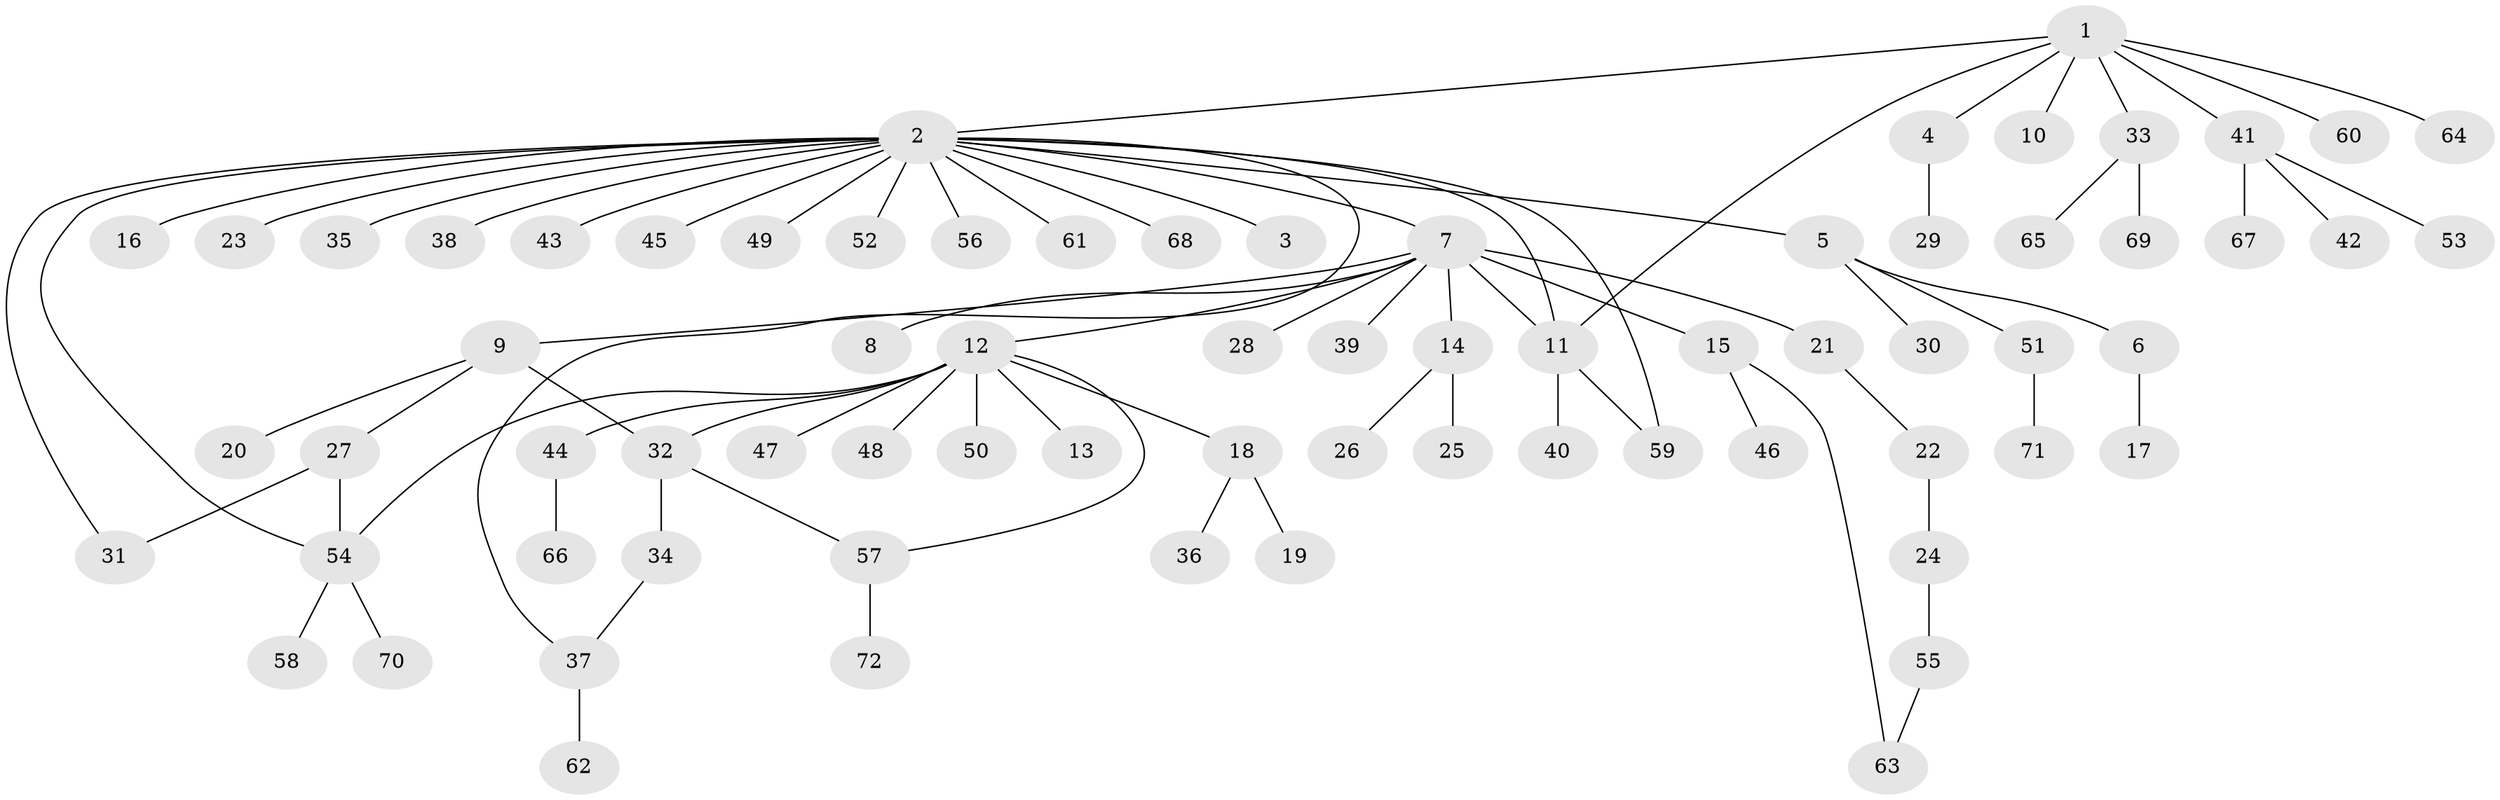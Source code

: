 // Generated by graph-tools (version 1.1) at 2025/01/03/09/25 03:01:56]
// undirected, 72 vertices, 81 edges
graph export_dot {
graph [start="1"]
  node [color=gray90,style=filled];
  1;
  2;
  3;
  4;
  5;
  6;
  7;
  8;
  9;
  10;
  11;
  12;
  13;
  14;
  15;
  16;
  17;
  18;
  19;
  20;
  21;
  22;
  23;
  24;
  25;
  26;
  27;
  28;
  29;
  30;
  31;
  32;
  33;
  34;
  35;
  36;
  37;
  38;
  39;
  40;
  41;
  42;
  43;
  44;
  45;
  46;
  47;
  48;
  49;
  50;
  51;
  52;
  53;
  54;
  55;
  56;
  57;
  58;
  59;
  60;
  61;
  62;
  63;
  64;
  65;
  66;
  67;
  68;
  69;
  70;
  71;
  72;
  1 -- 2;
  1 -- 4;
  1 -- 10;
  1 -- 11;
  1 -- 33;
  1 -- 41;
  1 -- 60;
  1 -- 64;
  2 -- 3;
  2 -- 5;
  2 -- 7;
  2 -- 11;
  2 -- 16;
  2 -- 23;
  2 -- 31;
  2 -- 35;
  2 -- 37;
  2 -- 38;
  2 -- 43;
  2 -- 45;
  2 -- 49;
  2 -- 52;
  2 -- 54;
  2 -- 56;
  2 -- 59;
  2 -- 61;
  2 -- 68;
  4 -- 29;
  5 -- 6;
  5 -- 30;
  5 -- 51;
  6 -- 17;
  7 -- 8;
  7 -- 9;
  7 -- 11;
  7 -- 12;
  7 -- 14;
  7 -- 15;
  7 -- 21;
  7 -- 28;
  7 -- 39;
  9 -- 20;
  9 -- 27;
  9 -- 32;
  11 -- 40;
  11 -- 59;
  12 -- 13;
  12 -- 18;
  12 -- 32;
  12 -- 44;
  12 -- 47;
  12 -- 48;
  12 -- 50;
  12 -- 54;
  12 -- 57;
  14 -- 25;
  14 -- 26;
  15 -- 46;
  15 -- 63;
  18 -- 19;
  18 -- 36;
  21 -- 22;
  22 -- 24;
  24 -- 55;
  27 -- 31;
  27 -- 54;
  32 -- 34;
  32 -- 57;
  33 -- 65;
  33 -- 69;
  34 -- 37;
  37 -- 62;
  41 -- 42;
  41 -- 53;
  41 -- 67;
  44 -- 66;
  51 -- 71;
  54 -- 58;
  54 -- 70;
  55 -- 63;
  57 -- 72;
}
